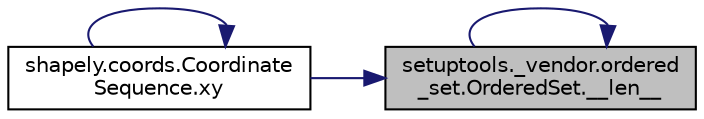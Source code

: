 digraph "setuptools._vendor.ordered_set.OrderedSet.__len__"
{
 // LATEX_PDF_SIZE
  edge [fontname="Helvetica",fontsize="10",labelfontname="Helvetica",labelfontsize="10"];
  node [fontname="Helvetica",fontsize="10",shape=record];
  rankdir="RL";
  Node1 [label="setuptools._vendor.ordered\l_set.OrderedSet.__len__",height=0.2,width=0.4,color="black", fillcolor="grey75", style="filled", fontcolor="black",tooltip=" "];
  Node1 -> Node1 [dir="back",color="midnightblue",fontsize="10",style="solid",fontname="Helvetica"];
  Node1 -> Node2 [dir="back",color="midnightblue",fontsize="10",style="solid",fontname="Helvetica"];
  Node2 [label="shapely.coords.Coordinate\lSequence.xy",height=0.2,width=0.4,color="black", fillcolor="white", style="filled",URL="$dd/d23/classshapely_1_1coords_1_1_coordinate_sequence.html#a0a6c867561a6ff8c0e2cc62688af4fa7",tooltip=" "];
  Node2 -> Node2 [dir="back",color="midnightblue",fontsize="10",style="solid",fontname="Helvetica"];
}
